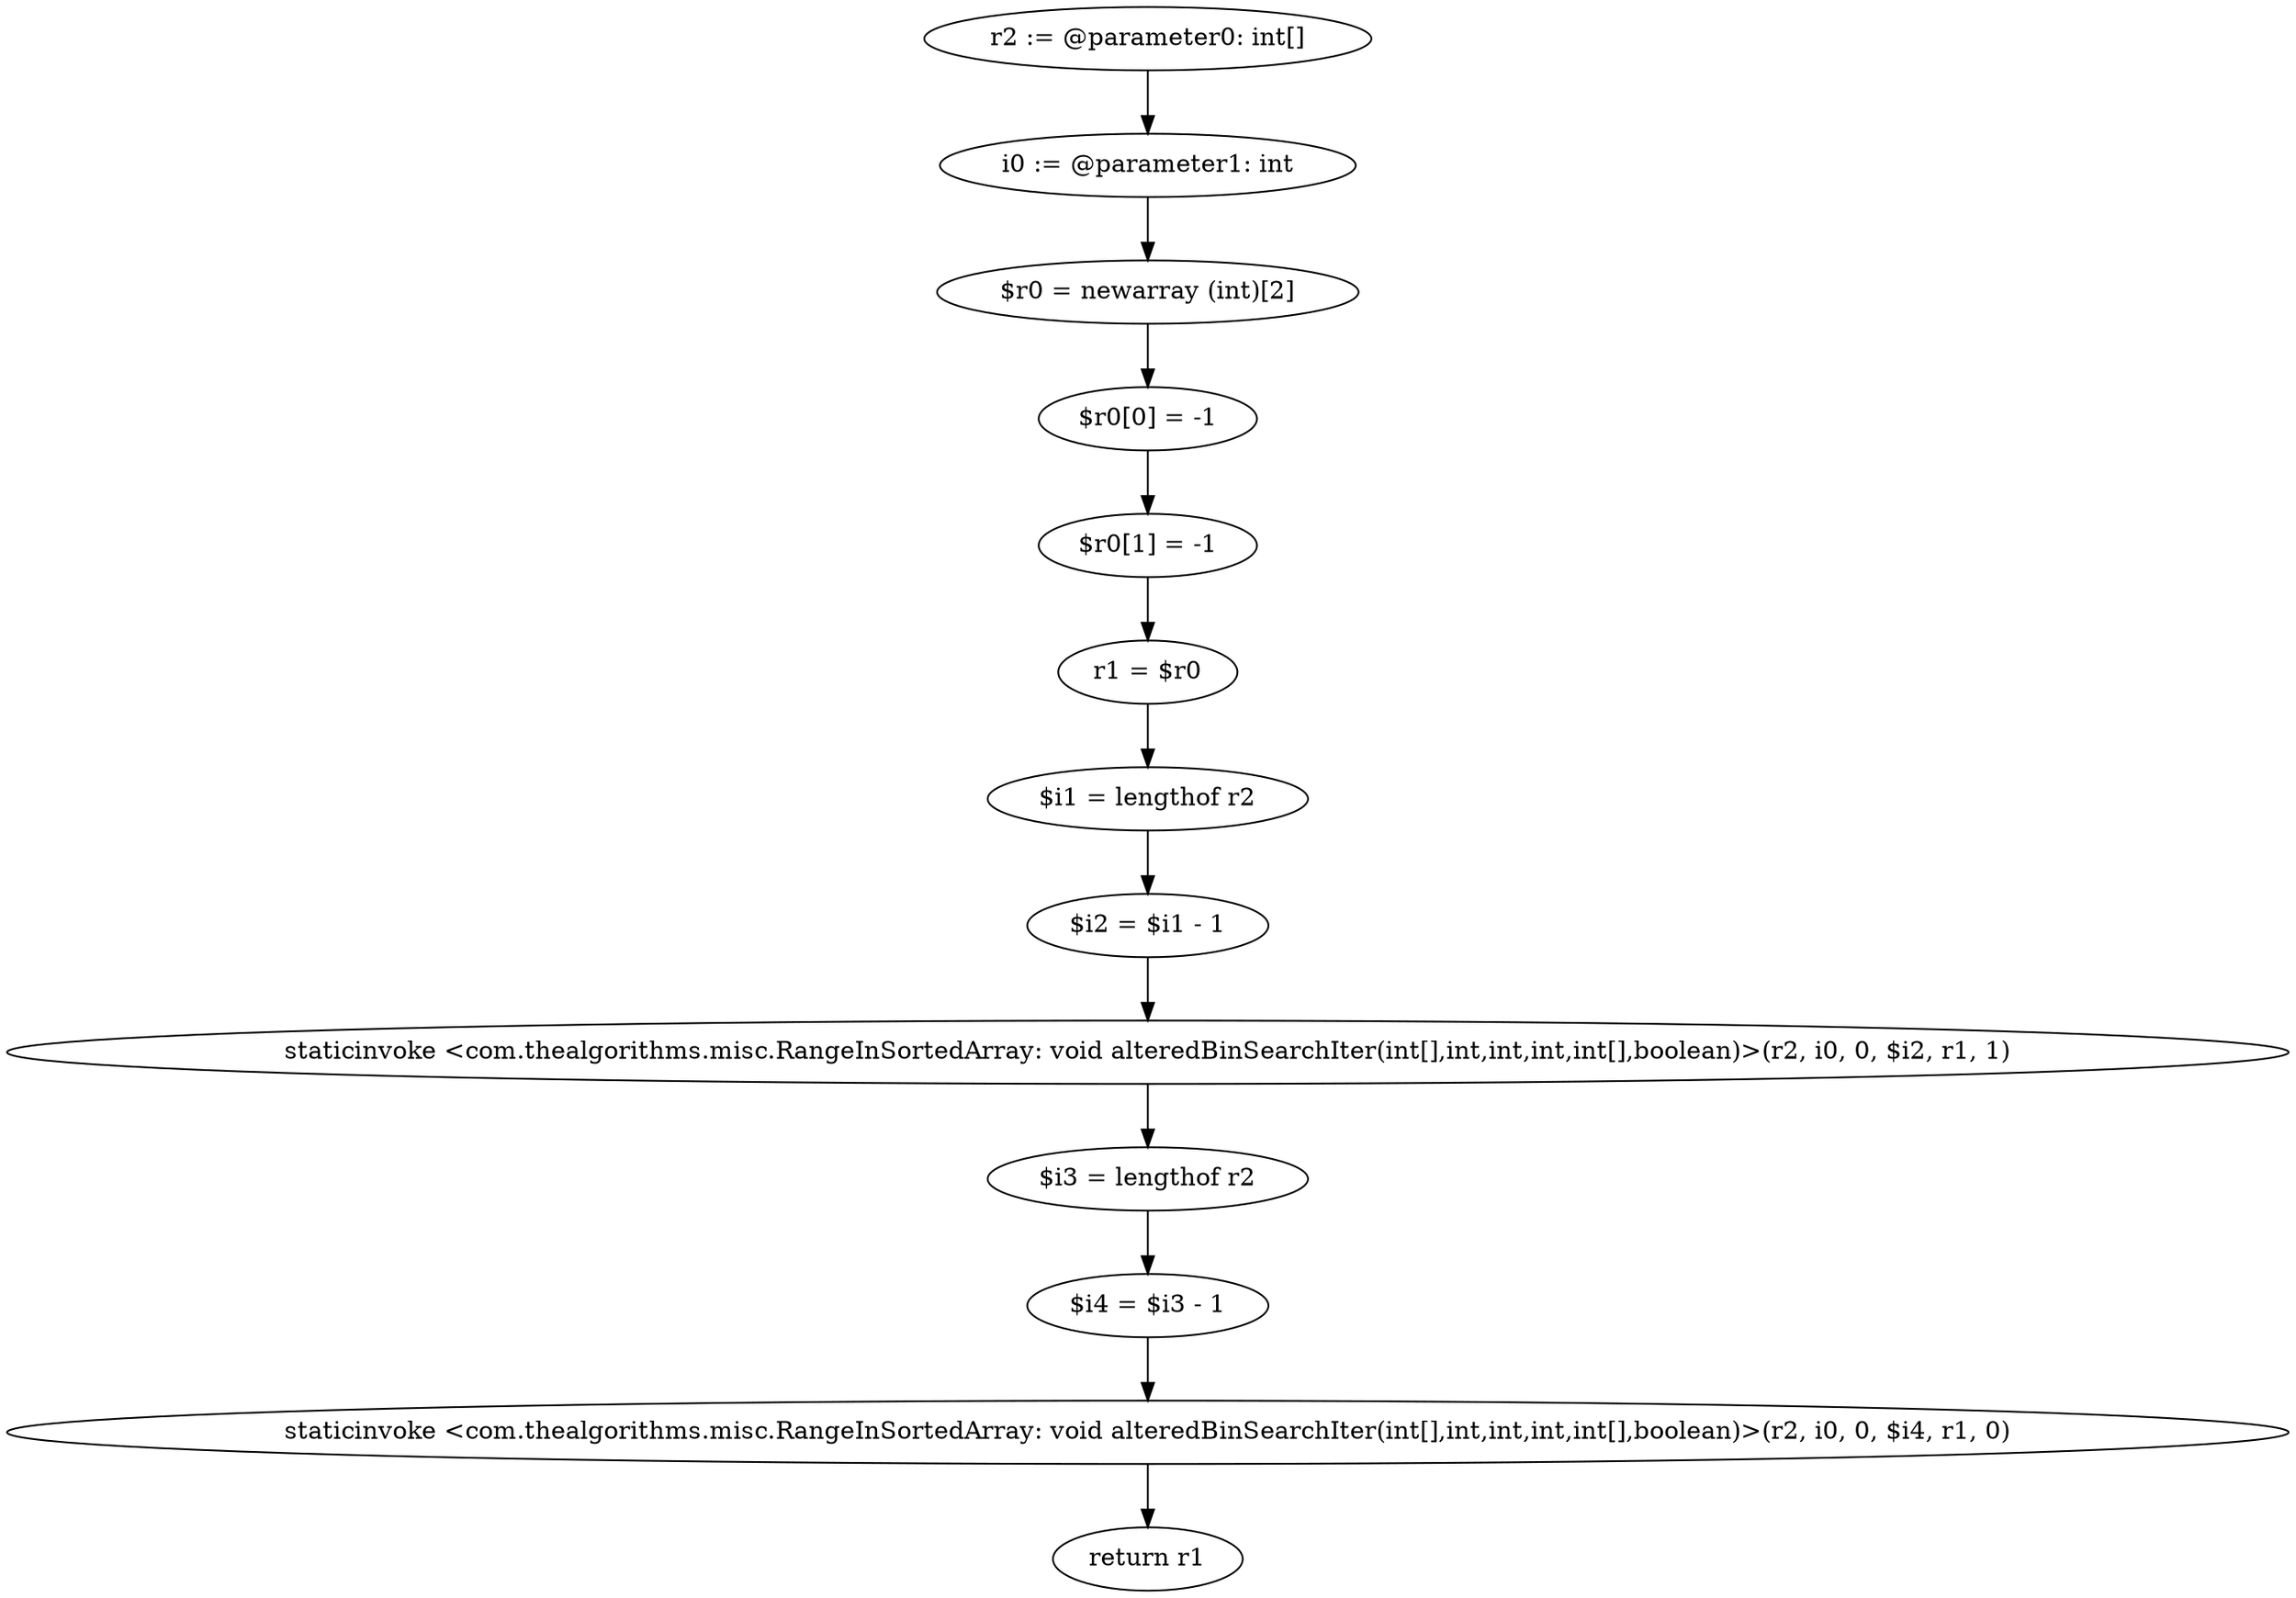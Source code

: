 digraph "unitGraph" {
    "r2 := @parameter0: int[]"
    "i0 := @parameter1: int"
    "$r0 = newarray (int)[2]"
    "$r0[0] = -1"
    "$r0[1] = -1"
    "r1 = $r0"
    "$i1 = lengthof r2"
    "$i2 = $i1 - 1"
    "staticinvoke <com.thealgorithms.misc.RangeInSortedArray: void alteredBinSearchIter(int[],int,int,int,int[],boolean)>(r2, i0, 0, $i2, r1, 1)"
    "$i3 = lengthof r2"
    "$i4 = $i3 - 1"
    "staticinvoke <com.thealgorithms.misc.RangeInSortedArray: void alteredBinSearchIter(int[],int,int,int,int[],boolean)>(r2, i0, 0, $i4, r1, 0)"
    "return r1"
    "r2 := @parameter0: int[]"->"i0 := @parameter1: int";
    "i0 := @parameter1: int"->"$r0 = newarray (int)[2]";
    "$r0 = newarray (int)[2]"->"$r0[0] = -1";
    "$r0[0] = -1"->"$r0[1] = -1";
    "$r0[1] = -1"->"r1 = $r0";
    "r1 = $r0"->"$i1 = lengthof r2";
    "$i1 = lengthof r2"->"$i2 = $i1 - 1";
    "$i2 = $i1 - 1"->"staticinvoke <com.thealgorithms.misc.RangeInSortedArray: void alteredBinSearchIter(int[],int,int,int,int[],boolean)>(r2, i0, 0, $i2, r1, 1)";
    "staticinvoke <com.thealgorithms.misc.RangeInSortedArray: void alteredBinSearchIter(int[],int,int,int,int[],boolean)>(r2, i0, 0, $i2, r1, 1)"->"$i3 = lengthof r2";
    "$i3 = lengthof r2"->"$i4 = $i3 - 1";
    "$i4 = $i3 - 1"->"staticinvoke <com.thealgorithms.misc.RangeInSortedArray: void alteredBinSearchIter(int[],int,int,int,int[],boolean)>(r2, i0, 0, $i4, r1, 0)";
    "staticinvoke <com.thealgorithms.misc.RangeInSortedArray: void alteredBinSearchIter(int[],int,int,int,int[],boolean)>(r2, i0, 0, $i4, r1, 0)"->"return r1";
}

